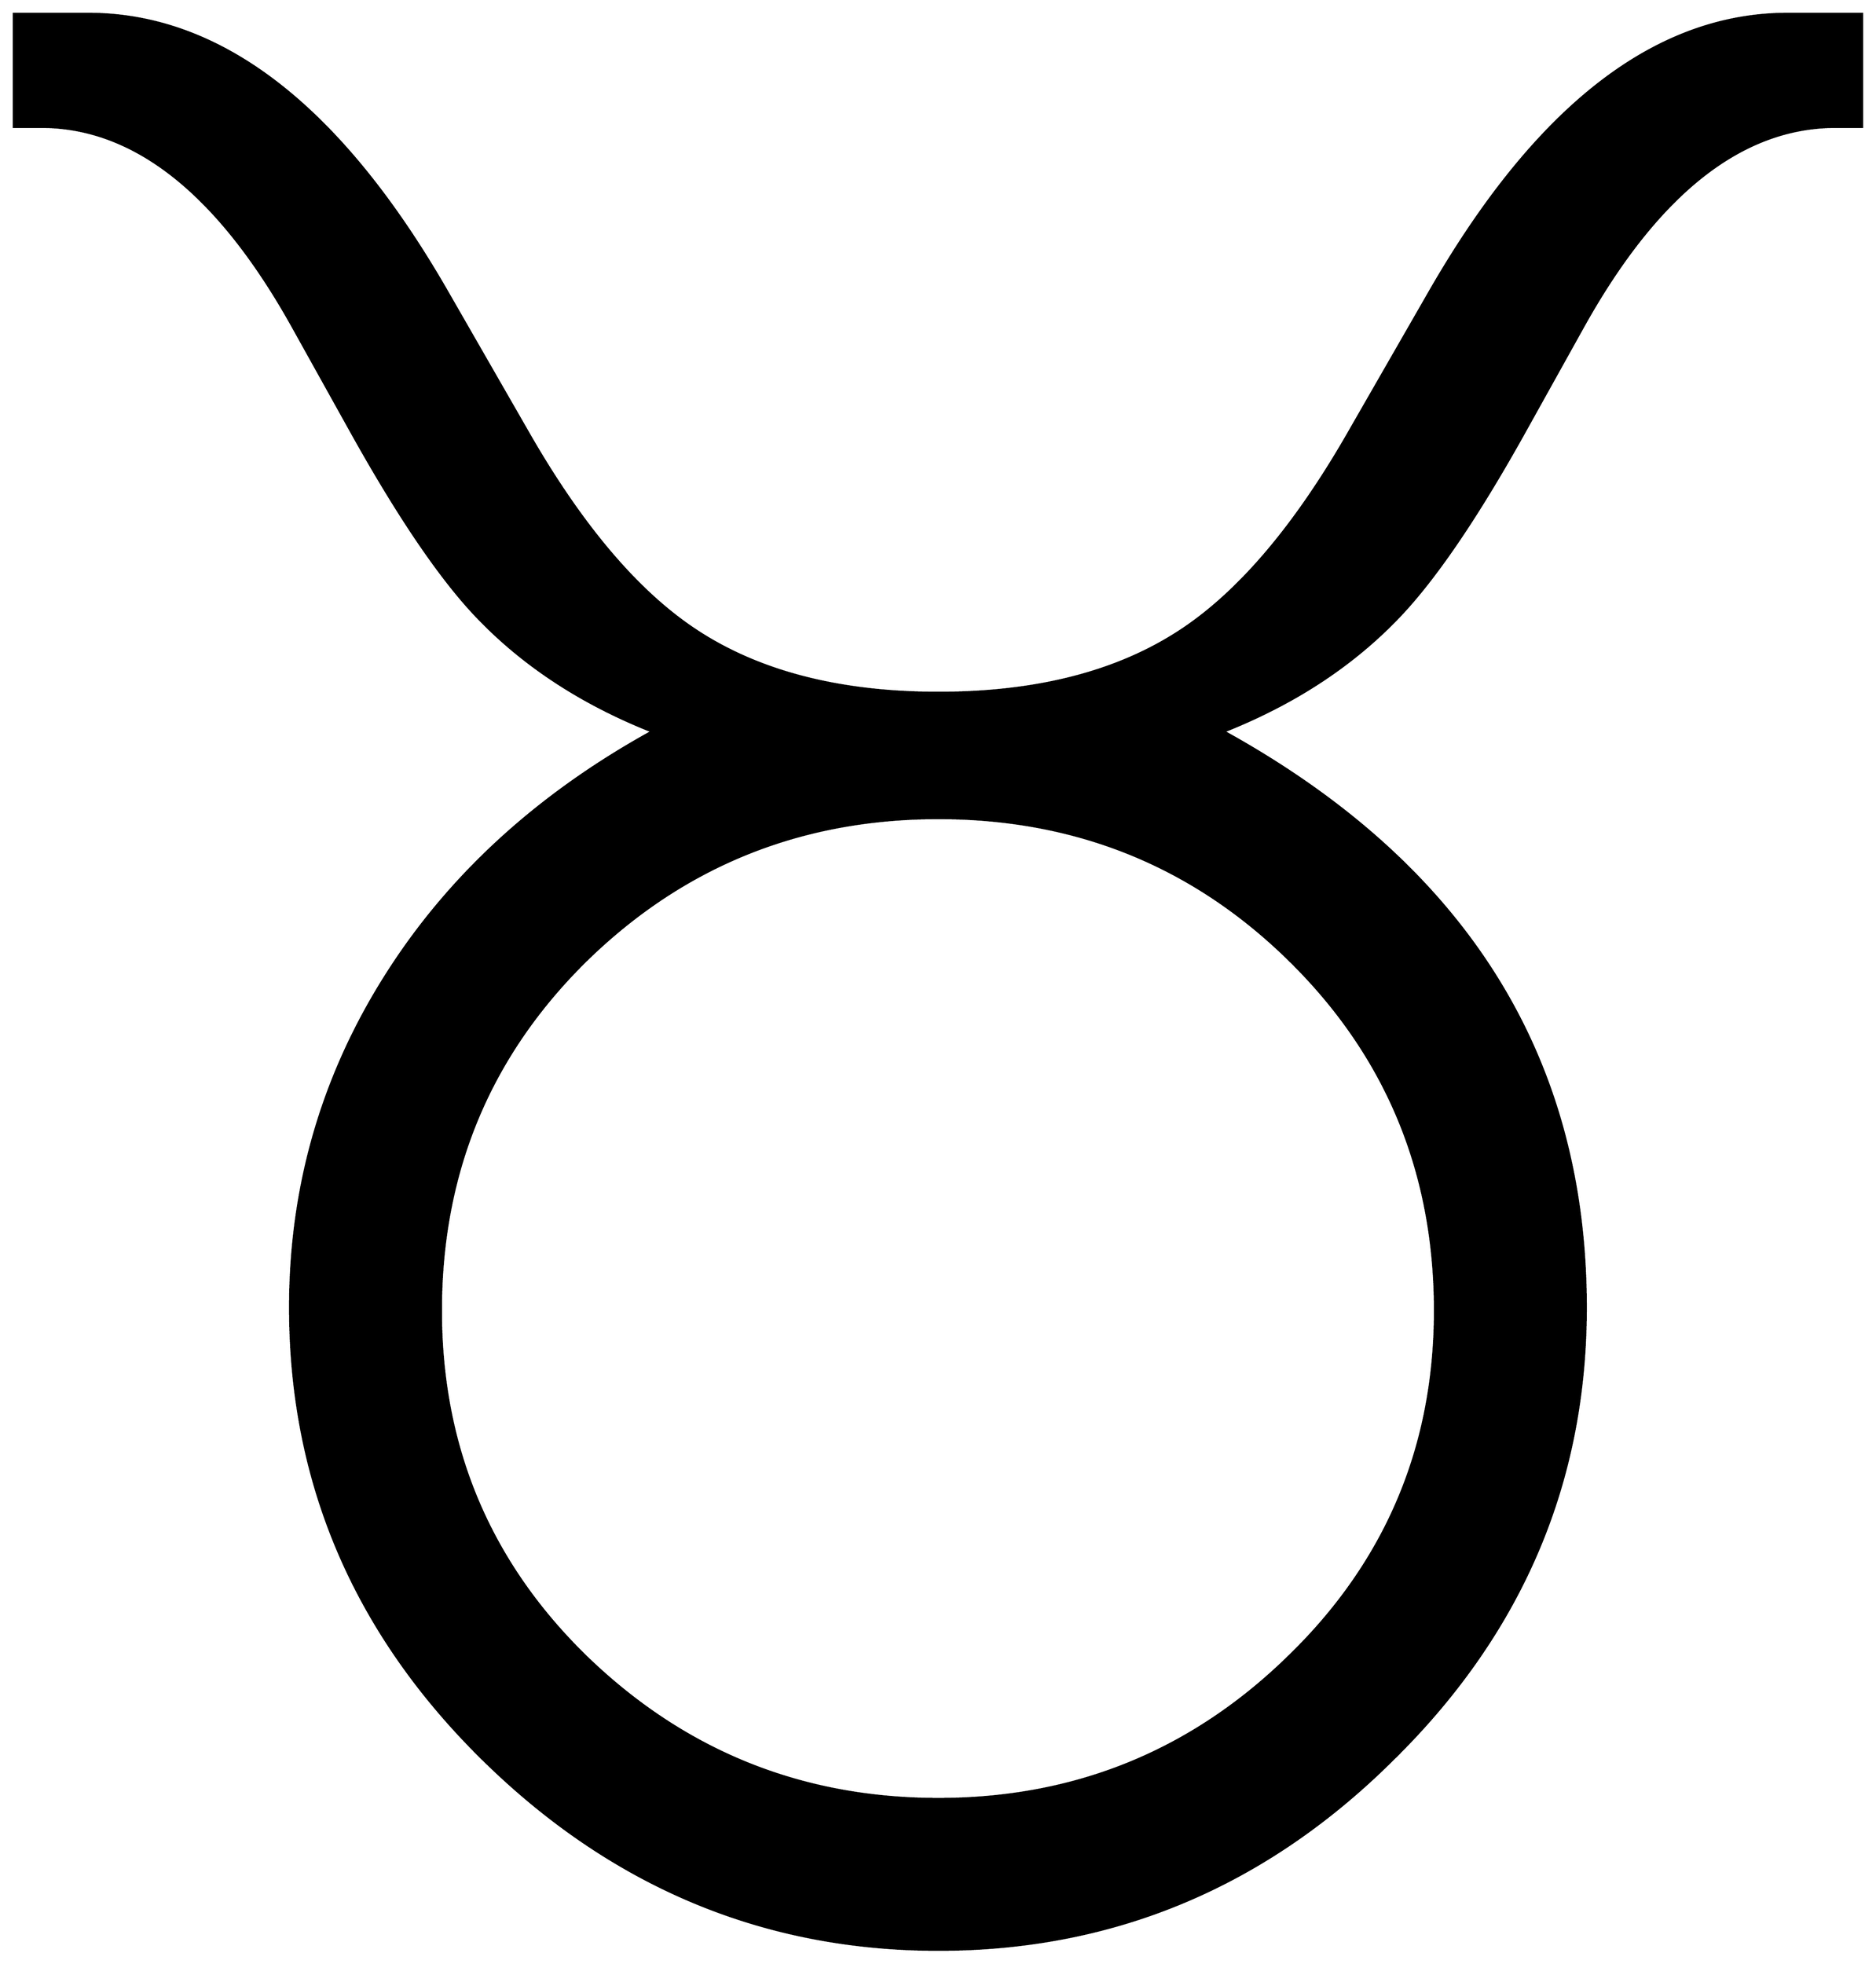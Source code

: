 


\begin{tikzpicture}[y=0.80pt, x=0.80pt, yscale=-1.0, xscale=1.0, inner sep=0pt, outer sep=0pt]
\begin{scope}[shift={(100.0,1654.0)},nonzero rule]
  \path[draw=.,fill=.,line width=1.600pt] (1986.0,-1369.0) --
    (1960.0,-1369.0) .. controls (1868.0,-1369.0) and
    (1785.667,-1304.0) .. (1713.0,-1174.0) -- (1654.0,-1068.0) ..
    controls (1609.333,-988.0) and (1569.667,-929.333) ..
    (1535.0,-892.0) .. controls (1489.0,-842.667) and
    (1430.667,-804.0) .. (1360.0,-776.0) .. controls
    (1596.667,-645.333) and (1715.0,-457.0) .. (1715.0,-211.0) ..
    controls (1715.0,-39.667) and (1652.0,108.0) .. (1526.0,232.0)
    .. controls (1400.667,356.667) and (1252.0,419.0) ..
    (1080.0,419.0) .. controls (908.667,419.0) and (759.667,356.667)
    .. (633.0,232.0) .. controls (507.0,108.0) and (444.0,-39.667)
    .. (444.0,-211.0) .. controls (444.0,-331.667) and
    (476.667,-442.333) .. (542.0,-543.0) .. controls (603.333,-637.667)
    and (689.0,-715.333) .. (799.0,-776.0) .. controls
    (728.333,-804.0) and (670.0,-842.667) .. (624.0,-892.0) ..
    controls (589.333,-929.333) and (549.667,-988.0) ..
    (505.0,-1068.0) -- (446.0,-1174.0) .. controls
    (373.333,-1304.0) and (291.333,-1369.0) .. (200.0,-1369.0) --
    (173.0,-1369.0) -- (173.0,-1480.0) -- (246.0,-1480.0) ..
    controls (376.667,-1480.0) and (494.333,-1388.667) ..
    (599.0,-1206.0) -- (680.0,-1065.0) .. controls
    (731.333,-976.333) and (785.0,-913.333) .. (841.0,-876.0) ..
    controls (903.0,-834.667) and (982.667,-814.0) ..
    (1080.0,-814.0) .. controls (1177.333,-814.0) and
    (1257.0,-834.667) .. (1319.0,-876.0) .. controls
    (1375.0,-913.333) and (1428.667,-976.333) .. (1480.0,-1065.0) --
    (1561.0,-1206.0) .. controls (1665.667,-1388.667) and
    (1783.0,-1480.0) .. (1913.0,-1480.0) -- (1986.0,-1480.0) --
    (1986.0,-1369.0) -- cycle(1567.0,-208.0) .. controls
    (1567.0,-343.333) and (1519.667,-457.667) .. (1425.0,-551.0) ..
    controls (1330.333,-644.333) and (1215.333,-691.0) ..
    (1080.0,-691.0) .. controls (944.667,-691.0) and
    (829.333,-644.333) .. (734.0,-551.0) .. controls (639.333,-457.667)
    and (592.0,-343.333) .. (592.0,-208.0) .. controls
    (592.0,-74.0) and (639.667,39.333) .. (735.0,132.0) .. controls
    (831.0,224.667) and (946.0,271.0) .. (1080.0,271.0) ..
    controls (1214.0,271.0) and (1328.667,224.333) .. (1424.0,131.0)
    .. controls (1519.333,38.333) and (1567.0,-74.667) ..
    (1567.0,-208.0) -- cycle;
\end{scope}

\end{tikzpicture}

